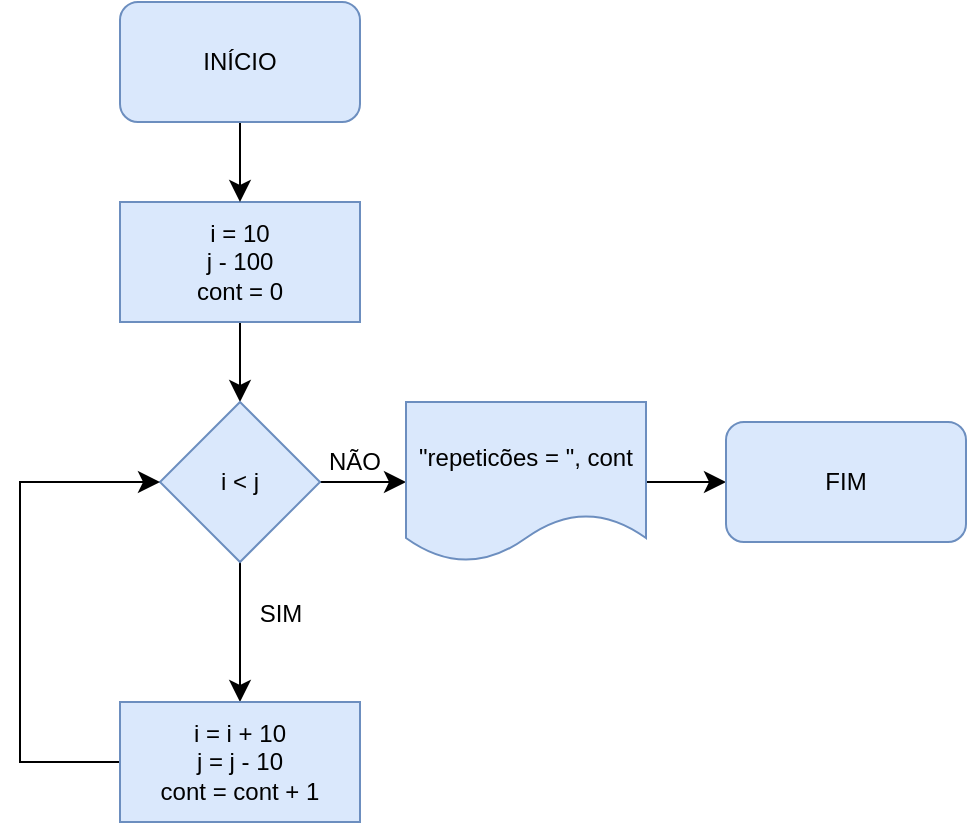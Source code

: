 <mxfile version="26.0.12">
  <diagram name="Página-1" id="ZG89Vh-_nIyCFlYWtU8B">
    <mxGraphModel dx="3772" dy="2450" grid="1" gridSize="10" guides="1" tooltips="1" connect="1" arrows="1" fold="1" page="1" pageScale="1" pageWidth="1169" pageHeight="827" math="0" shadow="0">
      <root>
        <mxCell id="0" />
        <mxCell id="1" parent="0" />
        <mxCell id="_icEVC4zY8jzHrzMwm_u-8" value="" style="edgeStyle=none;curved=1;rounded=0;orthogonalLoop=1;jettySize=auto;html=1;fontSize=12;startSize=8;endSize=8;" parent="1" source="_icEVC4zY8jzHrzMwm_u-4" target="_icEVC4zY8jzHrzMwm_u-7" edge="1">
          <mxGeometry relative="1" as="geometry" />
        </mxCell>
        <mxCell id="_icEVC4zY8jzHrzMwm_u-4" value="i = 10&lt;div&gt;j - 100&lt;/div&gt;&lt;div&gt;cont = 0&lt;/div&gt;" style="rounded=0;whiteSpace=wrap;html=1;fillColor=#dae8fc;strokeColor=#6c8ebf;" parent="1" vertex="1">
          <mxGeometry x="-1940" y="-1345" width="120" height="60" as="geometry" />
        </mxCell>
        <mxCell id="_icEVC4zY8jzHrzMwm_u-6" value="" style="edgeStyle=none;curved=1;rounded=0;orthogonalLoop=1;jettySize=auto;html=1;fontSize=12;startSize=8;endSize=8;" parent="1" source="_icEVC4zY8jzHrzMwm_u-2" target="_icEVC4zY8jzHrzMwm_u-4" edge="1">
          <mxGeometry relative="1" as="geometry" />
        </mxCell>
        <mxCell id="_icEVC4zY8jzHrzMwm_u-2" value="INÍCIO" style="rounded=1;whiteSpace=wrap;html=1;fillColor=#dae8fc;strokeColor=#6c8ebf;" parent="1" vertex="1">
          <mxGeometry x="-1940" y="-1445" width="120" height="60" as="geometry" />
        </mxCell>
        <mxCell id="_icEVC4zY8jzHrzMwm_u-10" value="" style="edgeStyle=none;curved=1;rounded=0;orthogonalLoop=1;jettySize=auto;html=1;fontSize=12;startSize=8;endSize=8;entryX=0.5;entryY=0;entryDx=0;entryDy=0;" parent="1" source="_icEVC4zY8jzHrzMwm_u-7" target="ohYuGcMAu_mDZ3oI4atW-1" edge="1">
          <mxGeometry relative="1" as="geometry">
            <mxPoint x="-1880" y="-1105" as="targetPoint" />
          </mxGeometry>
        </mxCell>
        <mxCell id="_icEVC4zY8jzHrzMwm_u-15" value="SIM" style="edgeLabel;html=1;align=center;verticalAlign=middle;resizable=0;points=[];fontSize=12;labelBackgroundColor=none;" parent="_icEVC4zY8jzHrzMwm_u-10" vertex="1" connectable="0">
          <mxGeometry x="-0.017" y="1" relative="1" as="geometry">
            <mxPoint x="19" y="-9" as="offset" />
          </mxGeometry>
        </mxCell>
        <mxCell id="_icEVC4zY8jzHrzMwm_u-13" style="edgeStyle=none;curved=1;rounded=0;orthogonalLoop=1;jettySize=auto;html=1;fontSize=12;startSize=8;endSize=8;entryX=0;entryY=0.5;entryDx=0;entryDy=0;" parent="1" source="_icEVC4zY8jzHrzMwm_u-7" target="ohYuGcMAu_mDZ3oI4atW-2" edge="1">
          <mxGeometry relative="1" as="geometry">
            <mxPoint x="-1790" y="-1205" as="targetPoint" />
          </mxGeometry>
        </mxCell>
        <mxCell id="_icEVC4zY8jzHrzMwm_u-14" value="NÃO" style="edgeLabel;html=1;align=center;verticalAlign=middle;resizable=0;points=[];fontSize=12;labelBackgroundColor=none;" parent="_icEVC4zY8jzHrzMwm_u-13" vertex="1" connectable="0">
          <mxGeometry x="-0.2" y="3" relative="1" as="geometry">
            <mxPoint y="-7" as="offset" />
          </mxGeometry>
        </mxCell>
        <mxCell id="_icEVC4zY8jzHrzMwm_u-7" value="i &amp;lt; j" style="rhombus;whiteSpace=wrap;html=1;rounded=0;fillColor=#dae8fc;strokeColor=#6c8ebf;" parent="1" vertex="1">
          <mxGeometry x="-1920" y="-1245" width="80" height="80" as="geometry" />
        </mxCell>
        <mxCell id="_icEVC4zY8jzHrzMwm_u-11" style="edgeStyle=none;curved=0;rounded=0;orthogonalLoop=1;jettySize=auto;html=1;entryX=0;entryY=0.5;entryDx=0;entryDy=0;fontSize=12;startSize=8;endSize=8;exitX=0;exitY=0.5;exitDx=0;exitDy=0;" parent="1" source="ohYuGcMAu_mDZ3oI4atW-1" target="_icEVC4zY8jzHrzMwm_u-7" edge="1">
          <mxGeometry relative="1" as="geometry">
            <Array as="points">
              <mxPoint x="-1990" y="-1065" />
              <mxPoint x="-1990" y="-1205" />
            </Array>
            <mxPoint x="-1940" y="-1065" as="sourcePoint" />
          </mxGeometry>
        </mxCell>
        <mxCell id="ohYuGcMAu_mDZ3oI4atW-1" value="i = i + 10&lt;div&gt;j = j - 10&lt;/div&gt;&lt;div&gt;cont = cont + 1&lt;/div&gt;" style="rounded=0;whiteSpace=wrap;html=1;fillColor=#dae8fc;strokeColor=#6c8ebf;" vertex="1" parent="1">
          <mxGeometry x="-1940" y="-1095" width="120" height="60" as="geometry" />
        </mxCell>
        <mxCell id="ohYuGcMAu_mDZ3oI4atW-5" value="" style="edgeStyle=none;curved=1;rounded=0;orthogonalLoop=1;jettySize=auto;html=1;fontSize=12;startSize=8;endSize=8;" edge="1" parent="1" source="ohYuGcMAu_mDZ3oI4atW-2" target="ohYuGcMAu_mDZ3oI4atW-4">
          <mxGeometry relative="1" as="geometry" />
        </mxCell>
        <mxCell id="ohYuGcMAu_mDZ3oI4atW-2" value="&quot;repeticões = &quot;, cont" style="shape=document;whiteSpace=wrap;html=1;boundedLbl=1;fillColor=#dae8fc;strokeColor=#6c8ebf;" vertex="1" parent="1">
          <mxGeometry x="-1797" y="-1245" width="120" height="80" as="geometry" />
        </mxCell>
        <mxCell id="ohYuGcMAu_mDZ3oI4atW-4" value="FIM" style="rounded=1;whiteSpace=wrap;html=1;fillColor=#dae8fc;strokeColor=#6c8ebf;" vertex="1" parent="1">
          <mxGeometry x="-1637" y="-1235" width="120" height="60" as="geometry" />
        </mxCell>
      </root>
    </mxGraphModel>
  </diagram>
</mxfile>
